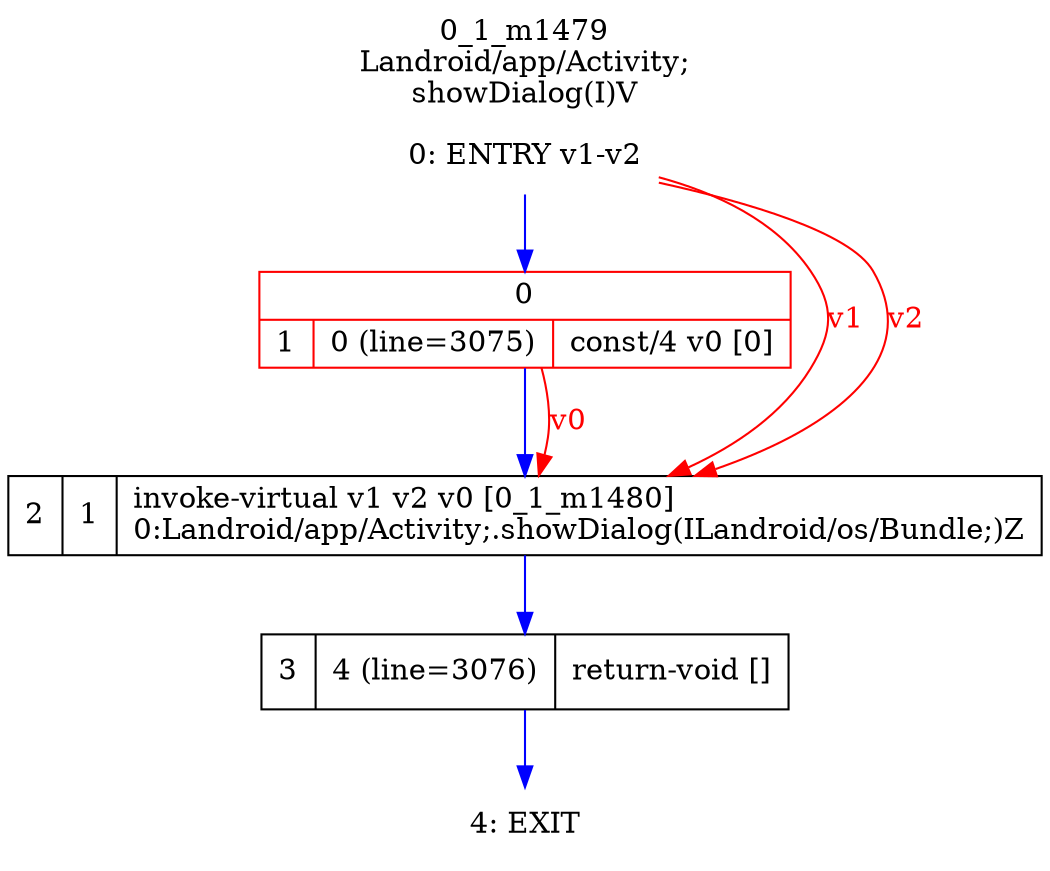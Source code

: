 digraph G {
rankdir=UD;
labelloc=t;
label="0_1_m1479\nLandroid/app/Activity;
showDialog(I)V";
0[label="0: ENTRY v1-v2",shape=plaintext];
1[label="{0|{1|0 (line=3075)|const/4 v0 [0]\l}}",shape=record, color=red];
2[label="2|1|invoke-virtual v1 v2 v0 [0_1_m1480]\l0:Landroid/app/Activity;.showDialog(ILandroid/os/Bundle;)Z\l",shape=record,URL="0_1_m1480.dot"];
3[label="3|4 (line=3076)|return-void []\l",shape=record];
4[label="4: EXIT",shape=plaintext];
0->1 [color=blue, fontcolor=blue,weight=100, taillabel=""];
1->2 [color=blue, fontcolor=blue,weight=100, taillabel=""];
2->3 [color=blue, fontcolor=blue,weight=100, taillabel=""];
3->4 [color=blue, fontcolor=blue,weight=100, taillabel=""];
0->2 [color=red, fontcolor=red, label="v1"];
0->2 [color=red, fontcolor=red, label="v2"];
1->2 [color=red, fontcolor=red, label="v0"];
}
